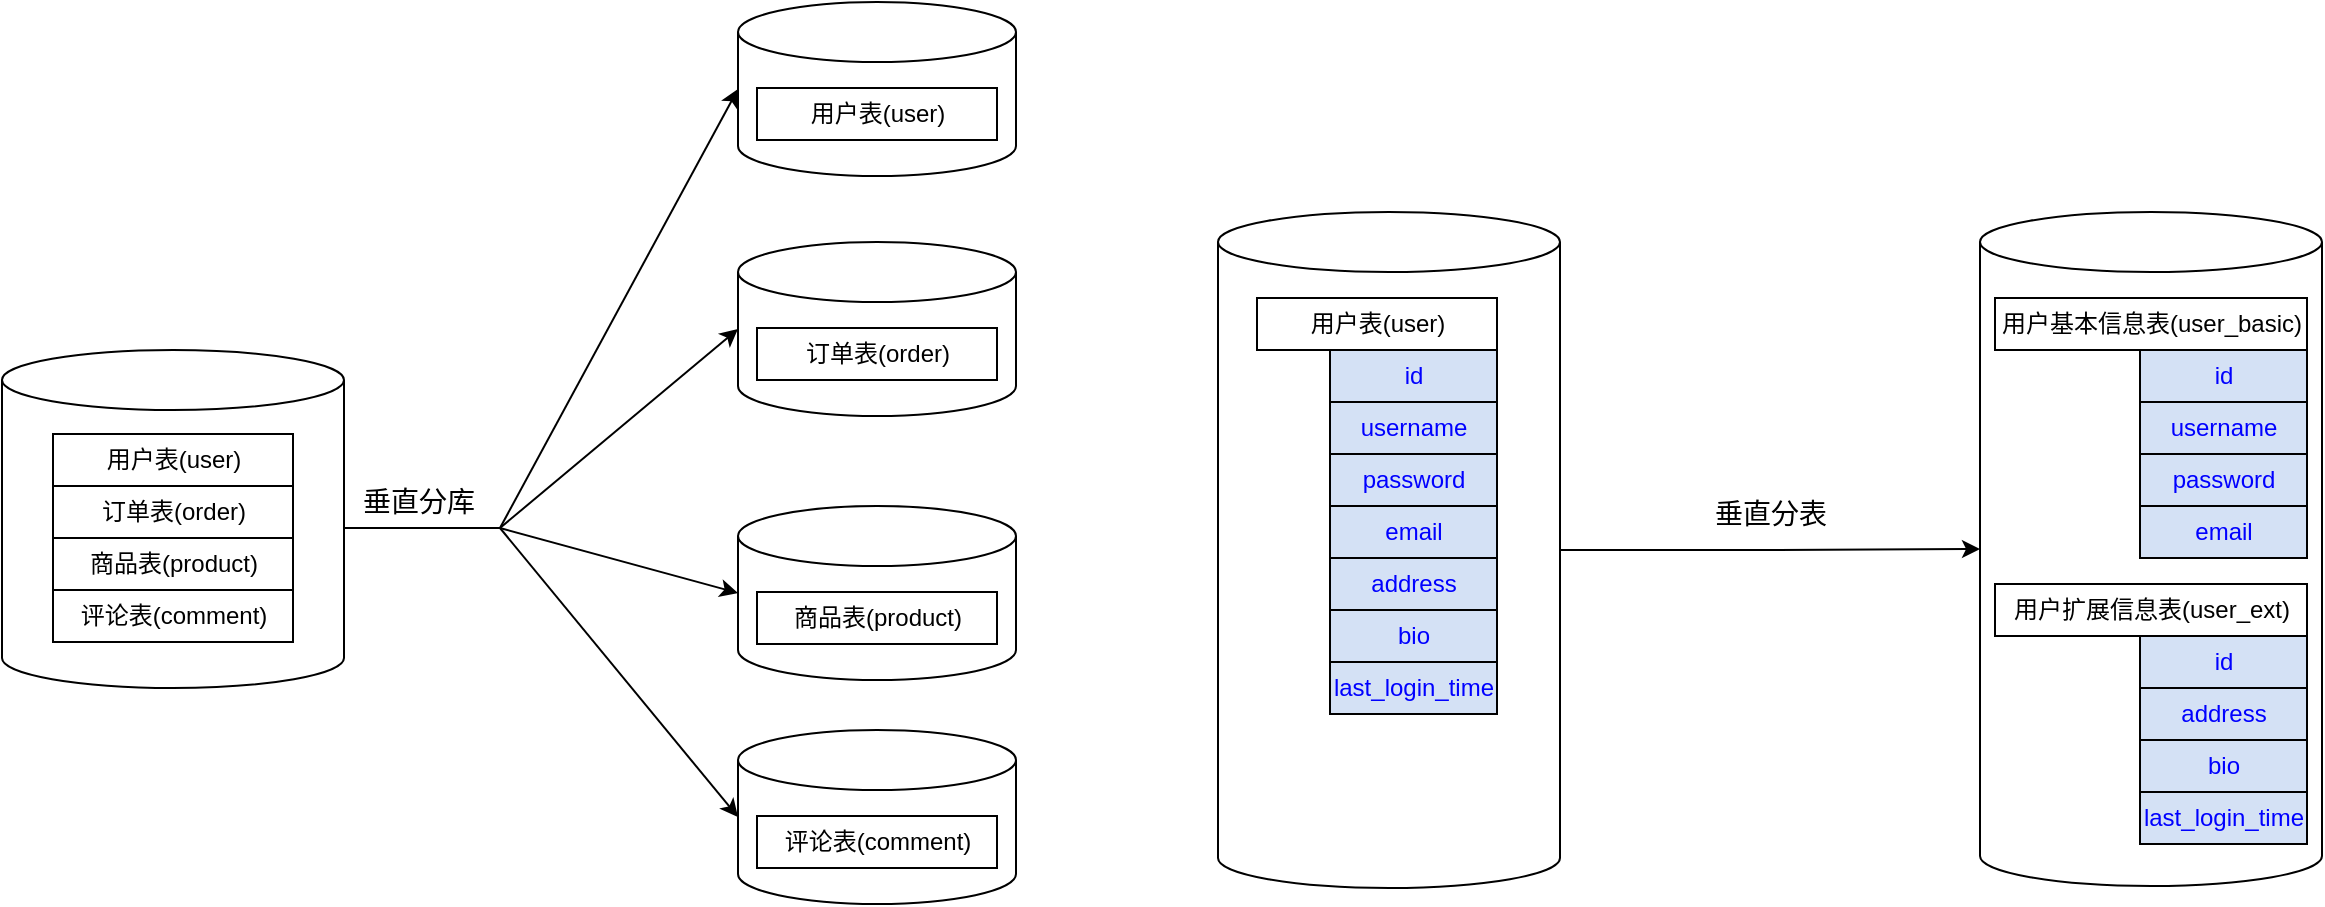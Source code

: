 <mxfile version="26.0.4">
<diagram name="第 1 页" id="n2MJnIgt2Xy7KCjtbhIw">
    <mxGraphModel dx="1502" dy="556" grid="0" gridSize="10" guides="1" tooltips="1" connect="1" arrows="1" fold="1" page="0" pageScale="1" pageWidth="827" pageHeight="1169" math="0" shadow="0">
<root>
<mxCell id="0" />
<mxCell id="1" parent="0" />
        <mxCell id="T1MhQYc2PfSalNcAAAGk-2" value="" style="shape=cylinder3;whiteSpace=wrap;html=1;boundedLbl=1;backgroundOutline=1;size=15;" vertex="1" parent="1">
          <mxGeometry x="36" y="246" width="171" height="169" as="geometry" />
        </mxCell>
        <mxCell id="T1MhQYc2PfSalNcAAAGk-3" value="用户表(user)" style="rounded=0;whiteSpace=wrap;html=1;" vertex="1" parent="1">
          <mxGeometry x="61.5" y="288" width="120" height="26" as="geometry" />
        </mxCell>
        <mxCell id="T1MhQYc2PfSalNcAAAGk-4" value="订单表(order)" style="rounded=0;whiteSpace=wrap;html=1;" vertex="1" parent="1">
          <mxGeometry x="61.5" y="314" width="120" height="26" as="geometry" />
        </mxCell>
        <mxCell id="T1MhQYc2PfSalNcAAAGk-5" value="商品表(product)" style="rounded=0;whiteSpace=wrap;html=1;" vertex="1" parent="1">
          <mxGeometry x="61.5" y="340" width="120" height="26" as="geometry" />
        </mxCell>
        <mxCell id="T1MhQYc2PfSalNcAAAGk-6" value="评论表(comment)" style="rounded=0;whiteSpace=wrap;html=1;" vertex="1" parent="1">
          <mxGeometry x="61.5" y="366" width="120" height="26" as="geometry" />
        </mxCell>
        <mxCell id="T1MhQYc2PfSalNcAAAGk-7" value="" style="shape=cylinder3;whiteSpace=wrap;html=1;boundedLbl=1;backgroundOutline=1;size=15;" vertex="1" parent="1">
          <mxGeometry x="404" y="72" width="139" height="87" as="geometry" />
        </mxCell>
        <mxCell id="T1MhQYc2PfSalNcAAAGk-9" value="用户表(user)" style="rounded=0;whiteSpace=wrap;html=1;" vertex="1" parent="1">
          <mxGeometry x="413.5" y="115" width="120" height="26" as="geometry" />
        </mxCell>
        <mxCell id="T1MhQYc2PfSalNcAAAGk-11" value="" style="shape=cylinder3;whiteSpace=wrap;html=1;boundedLbl=1;backgroundOutline=1;size=15;" vertex="1" parent="1">
          <mxGeometry x="404" y="192" width="139" height="87" as="geometry" />
        </mxCell>
        <mxCell id="T1MhQYc2PfSalNcAAAGk-12" value="订单表(order)" style="rounded=0;whiteSpace=wrap;html=1;" vertex="1" parent="1">
          <mxGeometry x="413.5" y="235" width="120" height="26" as="geometry" />
        </mxCell>
        <mxCell id="T1MhQYc2PfSalNcAAAGk-13" value="" style="shape=cylinder3;whiteSpace=wrap;html=1;boundedLbl=1;backgroundOutline=1;size=15;" vertex="1" parent="1">
          <mxGeometry x="404" y="324" width="139" height="87" as="geometry" />
        </mxCell>
        <mxCell id="T1MhQYc2PfSalNcAAAGk-14" value="商品表(product)" style="rounded=0;whiteSpace=wrap;html=1;" vertex="1" parent="1">
          <mxGeometry x="413.5" y="367" width="120" height="26" as="geometry" />
        </mxCell>
        <mxCell id="T1MhQYc2PfSalNcAAAGk-15" value="" style="shape=cylinder3;whiteSpace=wrap;html=1;boundedLbl=1;backgroundOutline=1;size=15;" vertex="1" parent="1">
          <mxGeometry x="404" y="436" width="139" height="87" as="geometry" />
        </mxCell>
        <mxCell id="T1MhQYc2PfSalNcAAAGk-16" value="评论表(comment)" style="rounded=0;whiteSpace=wrap;html=1;" vertex="1" parent="1">
          <mxGeometry x="413.5" y="479" width="120" height="26" as="geometry" />
        </mxCell>
        <mxCell id="T1MhQYc2PfSalNcAAAGk-32" value="" style="shape=cylinder3;whiteSpace=wrap;html=1;boundedLbl=1;backgroundOutline=1;size=15;" vertex="1" parent="1">
          <mxGeometry x="644" y="177" width="171" height="338" as="geometry" />
        </mxCell>
        <mxCell id="T1MhQYc2PfSalNcAAAGk-33" value="用户表(user)" style="rounded=0;whiteSpace=wrap;html=1;" vertex="1" parent="1">
          <mxGeometry x="663.5" y="220" width="120" height="26" as="geometry" />
        </mxCell>
        <mxCell id="T1MhQYc2PfSalNcAAAGk-42" value="id" style="rounded=0;whiteSpace=wrap;html=1;labelBackgroundColor=none;fontColor=#0000FF;fillColor=#D4E1F5;" vertex="1" parent="1">
          <mxGeometry x="700" y="246" width="83.5" height="26" as="geometry" />
        </mxCell>
        <mxCell id="T1MhQYc2PfSalNcAAAGk-46" value="username" style="rounded=0;whiteSpace=wrap;html=1;labelBackgroundColor=none;fontColor=#0000FF;fillColor=#D4E1F5;" vertex="1" parent="1">
          <mxGeometry x="700" y="272" width="83.5" height="26" as="geometry" />
        </mxCell>
        <mxCell id="T1MhQYc2PfSalNcAAAGk-47" value="password" style="rounded=0;whiteSpace=wrap;html=1;labelBackgroundColor=none;fontColor=#0000FF;fillColor=#D4E1F5;" vertex="1" parent="1">
          <mxGeometry x="700" y="298" width="83.5" height="26" as="geometry" />
        </mxCell>
        <mxCell id="T1MhQYc2PfSalNcAAAGk-48" value="email&lt;span style=&quot;color: rgba(0, 0, 0, 0); font-family: monospace; font-size: 0px; text-align: start; text-wrap-mode: nowrap;&quot;&gt;%3CmxGraphModel%3E%3Croot%3E%3CmxCell%20id%3D%220%22%2F%3E%3CmxCell%20id%3D%221%22%20parent%3D%220%22%2F%3E%3CmxCell%20id%3D%222%22%20value%3D%22password%22%20style%3D%22rounded%3D0%3BwhiteSpace%3Dwrap%3Bhtml%3D1%3BlabelBackgroundColor%3Dnone%3BfontColor%3D%230000FF%3BfillColor%3D%23D4E1F5%3B%22%20vertex%3D%221%22%20parent%3D%221%22%3E%3CmxGeometry%20x%3D%22700%22%20y%3D%22341%22%20width%3D%2283.5%22%20height%3D%2226%22%20as%3D%22geometry%22%2F%3E%3C%2FmxCell%3E%3C%2Froot%3E%3C%2FmxGraphModel%3E&lt;/span&gt;" style="rounded=0;whiteSpace=wrap;html=1;labelBackgroundColor=none;fontColor=#0000FF;fillColor=#D4E1F5;" vertex="1" parent="1">
          <mxGeometry x="700" y="324" width="83.5" height="26" as="geometry" />
        </mxCell>
        <mxCell id="T1MhQYc2PfSalNcAAAGk-49" value="address" style="rounded=0;whiteSpace=wrap;html=1;labelBackgroundColor=none;fontColor=#0000FF;fillColor=#D4E1F5;" vertex="1" parent="1">
          <mxGeometry x="700" y="350" width="83.5" height="26" as="geometry" />
        </mxCell>
        <mxCell id="T1MhQYc2PfSalNcAAAGk-50" value="bio" style="rounded=0;whiteSpace=wrap;html=1;labelBackgroundColor=none;fontColor=#0000FF;fillColor=#D4E1F5;" vertex="1" parent="1">
          <mxGeometry x="700" y="376" width="83.5" height="26" as="geometry" />
        </mxCell>
        <mxCell id="T1MhQYc2PfSalNcAAAGk-51" value="last_login_time" style="rounded=0;whiteSpace=wrap;html=1;labelBackgroundColor=none;fontColor=#0000FF;fillColor=#D4E1F5;" vertex="1" parent="1">
          <mxGeometry x="700" y="402" width="83.5" height="26" as="geometry" />
        </mxCell>
        <mxCell id="T1MhQYc2PfSalNcAAAGk-52" value="" style="shape=cylinder3;whiteSpace=wrap;html=1;boundedLbl=1;backgroundOutline=1;size=15;" vertex="1" parent="1">
          <mxGeometry x="1025" y="177" width="171" height="337" as="geometry" />
        </mxCell>
        <mxCell id="T1MhQYc2PfSalNcAAAGk-63" style="edgeStyle=orthogonalEdgeStyle;rounded=0;orthogonalLoop=1;jettySize=auto;html=1;entryX=0;entryY=0.5;entryDx=0;entryDy=0;entryPerimeter=0;" edge="1" parent="1" source="T1MhQYc2PfSalNcAAAGk-32" target="T1MhQYc2PfSalNcAAAGk-52">
          <mxGeometry relative="1" as="geometry" />
        </mxCell>
        <mxCell id="T1MhQYc2PfSalNcAAAGk-64" value="用户基本信息表(user_basic)" style="rounded=0;whiteSpace=wrap;html=1;" vertex="1" parent="1">
          <mxGeometry x="1032.5" y="220" width="156" height="26" as="geometry" />
        </mxCell>
        <mxCell id="T1MhQYc2PfSalNcAAAGk-65" value="id" style="rounded=0;whiteSpace=wrap;html=1;labelBackgroundColor=none;fontColor=#0000FF;fillColor=#D4E1F5;" vertex="1" parent="1">
          <mxGeometry x="1105" y="246" width="83.5" height="26" as="geometry" />
        </mxCell>
        <mxCell id="T1MhQYc2PfSalNcAAAGk-66" value="username" style="rounded=0;whiteSpace=wrap;html=1;labelBackgroundColor=none;fontColor=#0000FF;fillColor=#D4E1F5;" vertex="1" parent="1">
          <mxGeometry x="1105" y="272" width="83.5" height="26" as="geometry" />
        </mxCell>
        <mxCell id="T1MhQYc2PfSalNcAAAGk-67" value="password" style="rounded=0;whiteSpace=wrap;html=1;labelBackgroundColor=none;fontColor=#0000FF;fillColor=#D4E1F5;" vertex="1" parent="1">
          <mxGeometry x="1105" y="298" width="83.5" height="26" as="geometry" />
        </mxCell>
        <mxCell id="T1MhQYc2PfSalNcAAAGk-68" value="email&lt;span style=&quot;color: rgba(0, 0, 0, 0); font-family: monospace; font-size: 0px; text-align: start; text-wrap-mode: nowrap;&quot;&gt;%3CmxGraphModel%3E%3Croot%3E%3CmxCell%20id%3D%220%22%2F%3E%3CmxCell%20id%3D%221%22%20parent%3D%220%22%2F%3E%3CmxCell%20id%3D%222%22%20value%3D%22password%22%20style%3D%22rounded%3D0%3BwhiteSpace%3Dwrap%3Bhtml%3D1%3BlabelBackgroundColor%3Dnone%3BfontColor%3D%230000FF%3BfillColor%3D%23D4E1F5%3B%22%20vertex%3D%221%22%20parent%3D%221%22%3E%3CmxGeometry%20x%3D%22700%22%20y%3D%22341%22%20width%3D%2283.5%22%20height%3D%2226%22%20as%3D%22geometry%22%2F%3E%3C%2FmxCell%3E%3C%2Froot%3E%3C%2FmxGraphModel%3E&lt;/span&gt;" style="rounded=0;whiteSpace=wrap;html=1;labelBackgroundColor=none;fontColor=#0000FF;fillColor=#D4E1F5;" vertex="1" parent="1">
          <mxGeometry x="1105" y="324" width="83.5" height="26" as="geometry" />
        </mxCell>
        <mxCell id="T1MhQYc2PfSalNcAAAGk-70" value="用户扩展信息表(user_ext)" style="rounded=0;whiteSpace=wrap;html=1;" vertex="1" parent="1">
          <mxGeometry x="1032.5" y="363" width="156" height="26" as="geometry" />
        </mxCell>
        <mxCell id="T1MhQYc2PfSalNcAAAGk-71" value="id" style="rounded=0;whiteSpace=wrap;html=1;labelBackgroundColor=none;fontColor=#0000FF;fillColor=#D4E1F5;" vertex="1" parent="1">
          <mxGeometry x="1105" y="389" width="83.5" height="26" as="geometry" />
        </mxCell>
        <mxCell id="T1MhQYc2PfSalNcAAAGk-72" value="address" style="rounded=0;whiteSpace=wrap;html=1;labelBackgroundColor=none;fontColor=#0000FF;fillColor=#D4E1F5;" vertex="1" parent="1">
          <mxGeometry x="1105" y="415" width="83.5" height="26" as="geometry" />
        </mxCell>
        <mxCell id="T1MhQYc2PfSalNcAAAGk-73" value="bio" style="rounded=0;whiteSpace=wrap;html=1;labelBackgroundColor=none;fontColor=#0000FF;fillColor=#D4E1F5;" vertex="1" parent="1">
          <mxGeometry x="1105" y="441" width="83.5" height="26" as="geometry" />
        </mxCell>
        <mxCell id="T1MhQYc2PfSalNcAAAGk-74" value="last_login_time" style="rounded=0;whiteSpace=wrap;html=1;labelBackgroundColor=none;fontColor=#0000FF;fillColor=#D4E1F5;" vertex="1" parent="1">
          <mxGeometry x="1105" y="467" width="83.5" height="26" as="geometry" />
        </mxCell>
        <mxCell id="T1MhQYc2PfSalNcAAAGk-88" value="&lt;font style=&quot;font-size: 14px;&quot;&gt;垂直分表&lt;/font&gt;" style="text;html=1;align=center;verticalAlign=middle;resizable=0;points=[];autosize=1;strokeColor=none;fillColor=none;" vertex="1" parent="1">
          <mxGeometry x="883" y="313" width="74" height="29" as="geometry" />
        </mxCell>
        <mxCell id="T1MhQYc2PfSalNcAAAGk-92" value="" style="line;strokeWidth=1;html=1;" vertex="1" parent="1">
          <mxGeometry x="207" y="330" width="78" height="10" as="geometry" />
        </mxCell>
        <mxCell id="T1MhQYc2PfSalNcAAAGk-93" style="rounded=0;orthogonalLoop=1;jettySize=auto;html=1;entryX=0;entryY=0.5;entryDx=0;entryDy=0;entryPerimeter=0;exitX=1;exitY=0.5;exitDx=0;exitDy=0;exitPerimeter=0;" edge="1" parent="1" source="T1MhQYc2PfSalNcAAAGk-92" target="T1MhQYc2PfSalNcAAAGk-7">
          <mxGeometry relative="1" as="geometry">
            <mxPoint x="356" y="486" as="sourcePoint" />
          </mxGeometry>
        </mxCell>
        <mxCell id="T1MhQYc2PfSalNcAAAGk-94" style="rounded=0;orthogonalLoop=1;jettySize=auto;html=1;entryX=0;entryY=0.5;entryDx=0;entryDy=0;entryPerimeter=0;exitX=1;exitY=0.5;exitDx=0;exitDy=0;exitPerimeter=0;" edge="1" parent="1" source="T1MhQYc2PfSalNcAAAGk-92" target="T1MhQYc2PfSalNcAAAGk-11">
          <mxGeometry relative="1" as="geometry" />
        </mxCell>
        <mxCell id="T1MhQYc2PfSalNcAAAGk-95" style="rounded=0;orthogonalLoop=1;jettySize=auto;html=1;entryX=0;entryY=0.5;entryDx=0;entryDy=0;entryPerimeter=0;exitX=1;exitY=0.5;exitDx=0;exitDy=0;exitPerimeter=0;" edge="1" parent="1" source="T1MhQYc2PfSalNcAAAGk-92" target="T1MhQYc2PfSalNcAAAGk-13">
          <mxGeometry relative="1" as="geometry" />
        </mxCell>
        <mxCell id="T1MhQYc2PfSalNcAAAGk-96" style="rounded=0;orthogonalLoop=1;jettySize=auto;html=1;entryX=0;entryY=0.5;entryDx=0;entryDy=0;entryPerimeter=0;exitX=1;exitY=0.5;exitDx=0;exitDy=0;exitPerimeter=0;" edge="1" parent="1" source="T1MhQYc2PfSalNcAAAGk-92" target="T1MhQYc2PfSalNcAAAGk-15">
          <mxGeometry relative="1" as="geometry" />
        </mxCell>
        <mxCell id="T1MhQYc2PfSalNcAAAGk-97" value="&lt;font style=&quot;font-size: 14px;&quot;&gt;垂直分库&lt;/font&gt;" style="text;html=1;align=center;verticalAlign=middle;resizable=0;points=[];autosize=1;strokeColor=none;fillColor=none;" vertex="1" parent="1">
          <mxGeometry x="207" y="307" width="74" height="29" as="geometry" />
        </mxCell>
</root>
</mxGraphModel>
</diagram>
